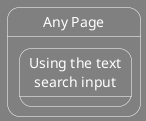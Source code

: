 {
  "sha1": "rgwjktith81j4dgoz8lclrph272v6rw",
  "insertion": {
    "when": "2024-06-04T17:28:43.819Z",
    "user": "plantuml@gmail.com"
  }
}
@startuml
skinparam shadowing false
skinparam StateFontColor white
skinparam StateBorderColor white
skinparam StateBackgroundColor gray
skinparam BackgroundColor gray
state "Any Page" as s1 {
   state "Using the text\nsearch input" as s2
}
@enduml
